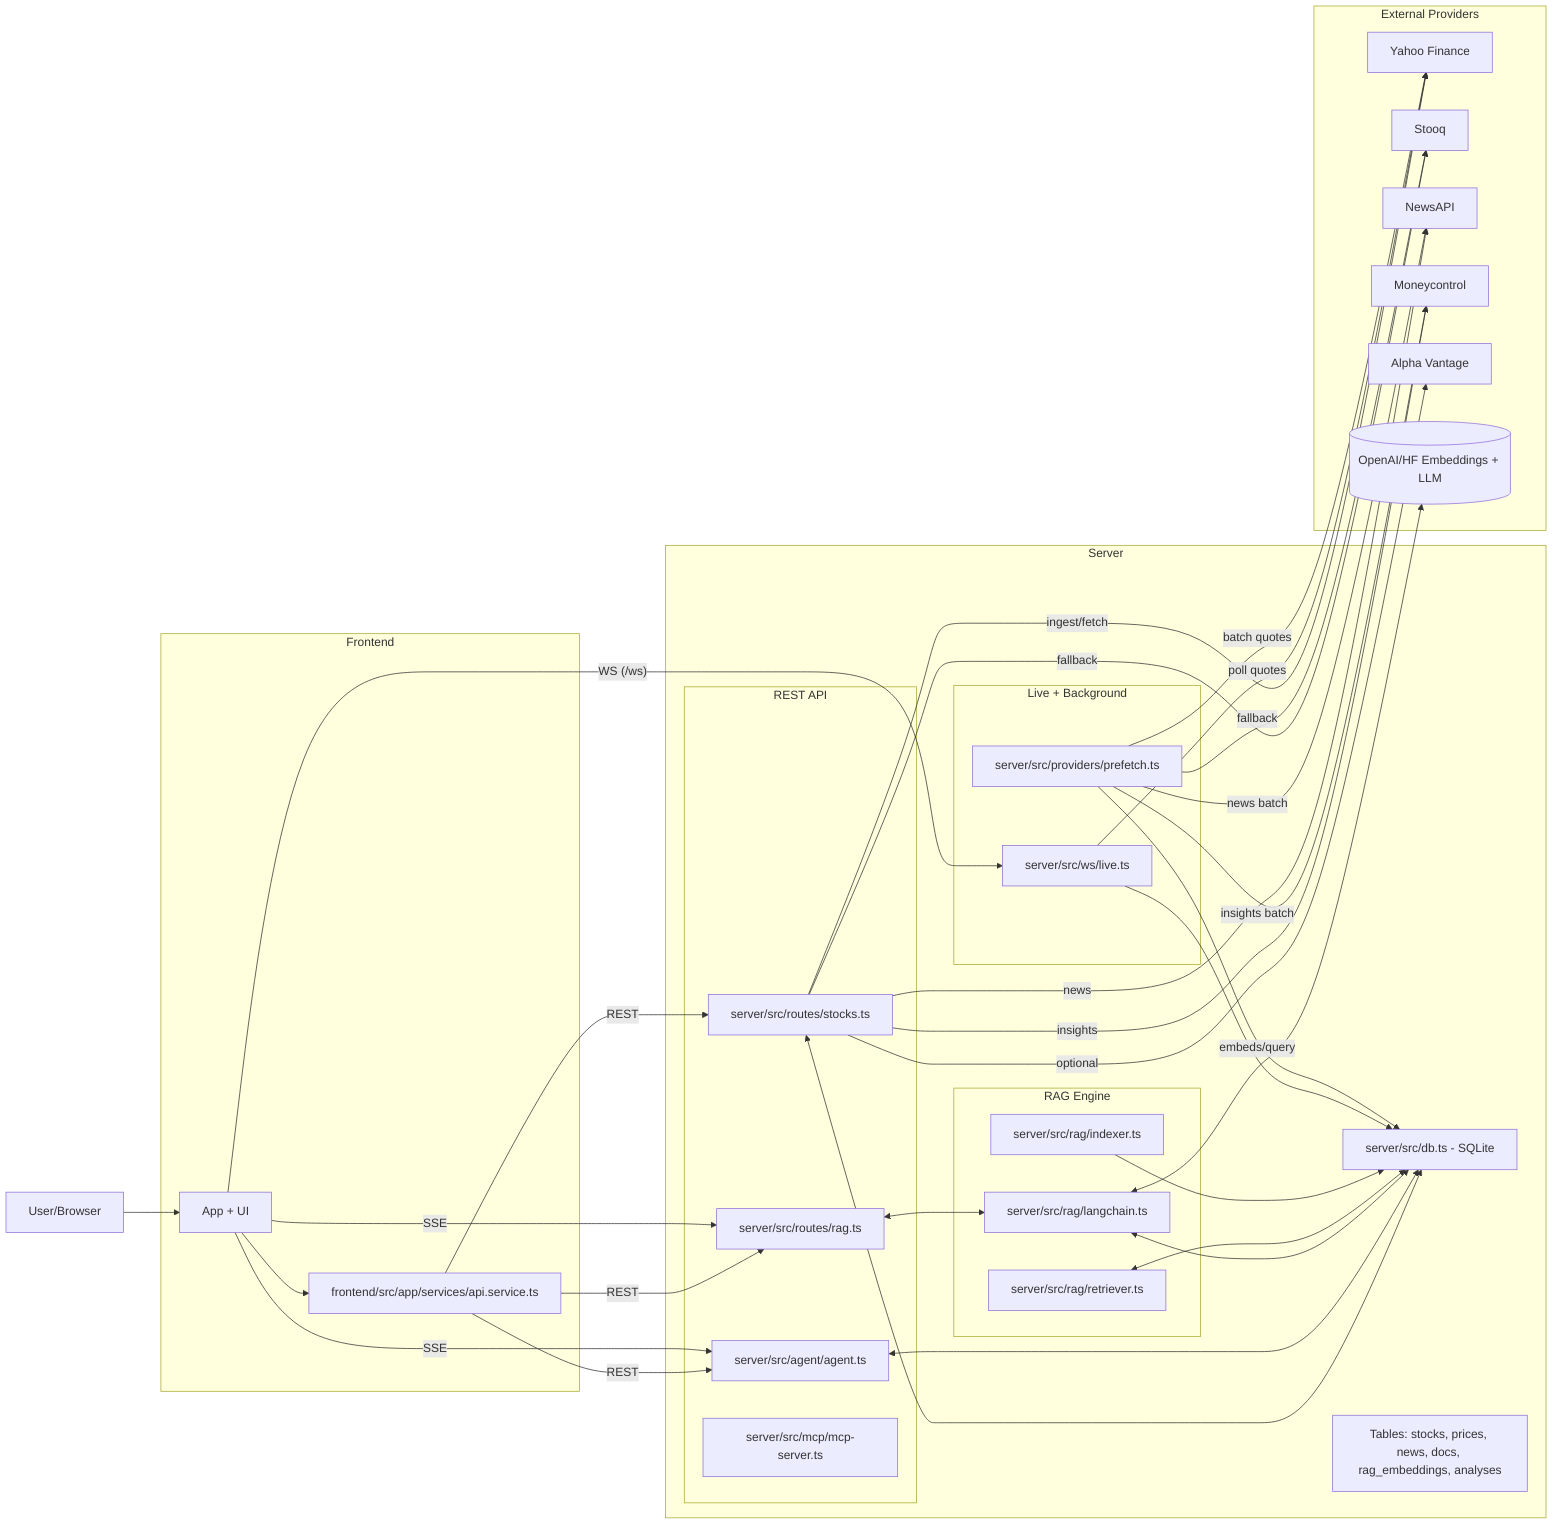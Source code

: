 flowchart LR
  user[User/Browser]

  subgraph FE [Frontend]
    FE_APP[App + UI]
    FE_API[frontend/src/app/services/api.service.ts]
  end

  subgraph SRV [Server]
    subgraph API [REST API]
      STK[server/src/routes/stocks.ts]
      RAG[server/src/routes/rag.ts]
      AGT[server/src/agent/agent.ts]
      MCP[server/src/mcp/mcp-server.ts]
    end
    subgraph LIVE [Live + Background]
      WS[server/src/ws/live.ts]
      PREF[server/src/providers/prefetch.ts]
    end
    subgraph RAGC [RAG Engine]
      LC[server/src/rag/langchain.ts]
      RET[server/src/rag/retriever.ts]
      IDX[server/src/rag/indexer.ts]
    end
    DB[server/src/db.ts - SQLite]
    SIDX[Tables: stocks, prices, news, docs, rag_embeddings, analyses]
  end

  subgraph EXT [External Providers]
    YF[Yahoo Finance]
    STQ[Stooq]
    NEWS[NewsAPI]
    MC[Moneycontrol]
    AV[Alpha Vantage]
    LLM[(OpenAI/HF Embeddings + LLM)]
  end

  user --> FE_APP
  FE_APP --> FE_API

  FE_API -- REST --> STK
  FE_API -- REST --> RAG
  FE_API -- REST --> AGT
  FE_APP -- SSE --> RAG
  FE_APP -- SSE --> AGT
  FE_APP -- WS (/ws) --> WS

  STK <--> DB
  AGT <--> DB
  RAG <--> LC
  LC <-- embeds/query --> LLM
  LC <--> DB
  RET <--> DB
  IDX --> DB

  STK -- ingest/fetch --> YF
  STK -- fallback --> STQ
  STK -- news --> NEWS
  STK -- insights --> MC
  STK -- optional --> AV

  WS -- poll quotes --> YF
  PREF -- batch quotes --> YF
  PREF -- fallback --> STQ
  PREF -- news batch --> NEWS
  PREF -- insights batch --> MC

  WS --> DB
  PREF --> DB

  click DB href "server/src/db.ts"
  click STK href "server/src/routes/stocks.ts"
  click RAG href "server/src/routes/rag.ts"
  click AGT href "server/src/agent/agent.ts"
  click WS href "server/src/ws/live.ts"
  click PREF href "server/src/providers/prefetch.ts"
  click LC href "server/src/rag/langchain.ts"
  click RET href "server/src/rag/retriever.ts"
  click IDX href "server/src/rag/indexer.ts"
  click FE_API href "frontend/src/app/services/api.service.ts"